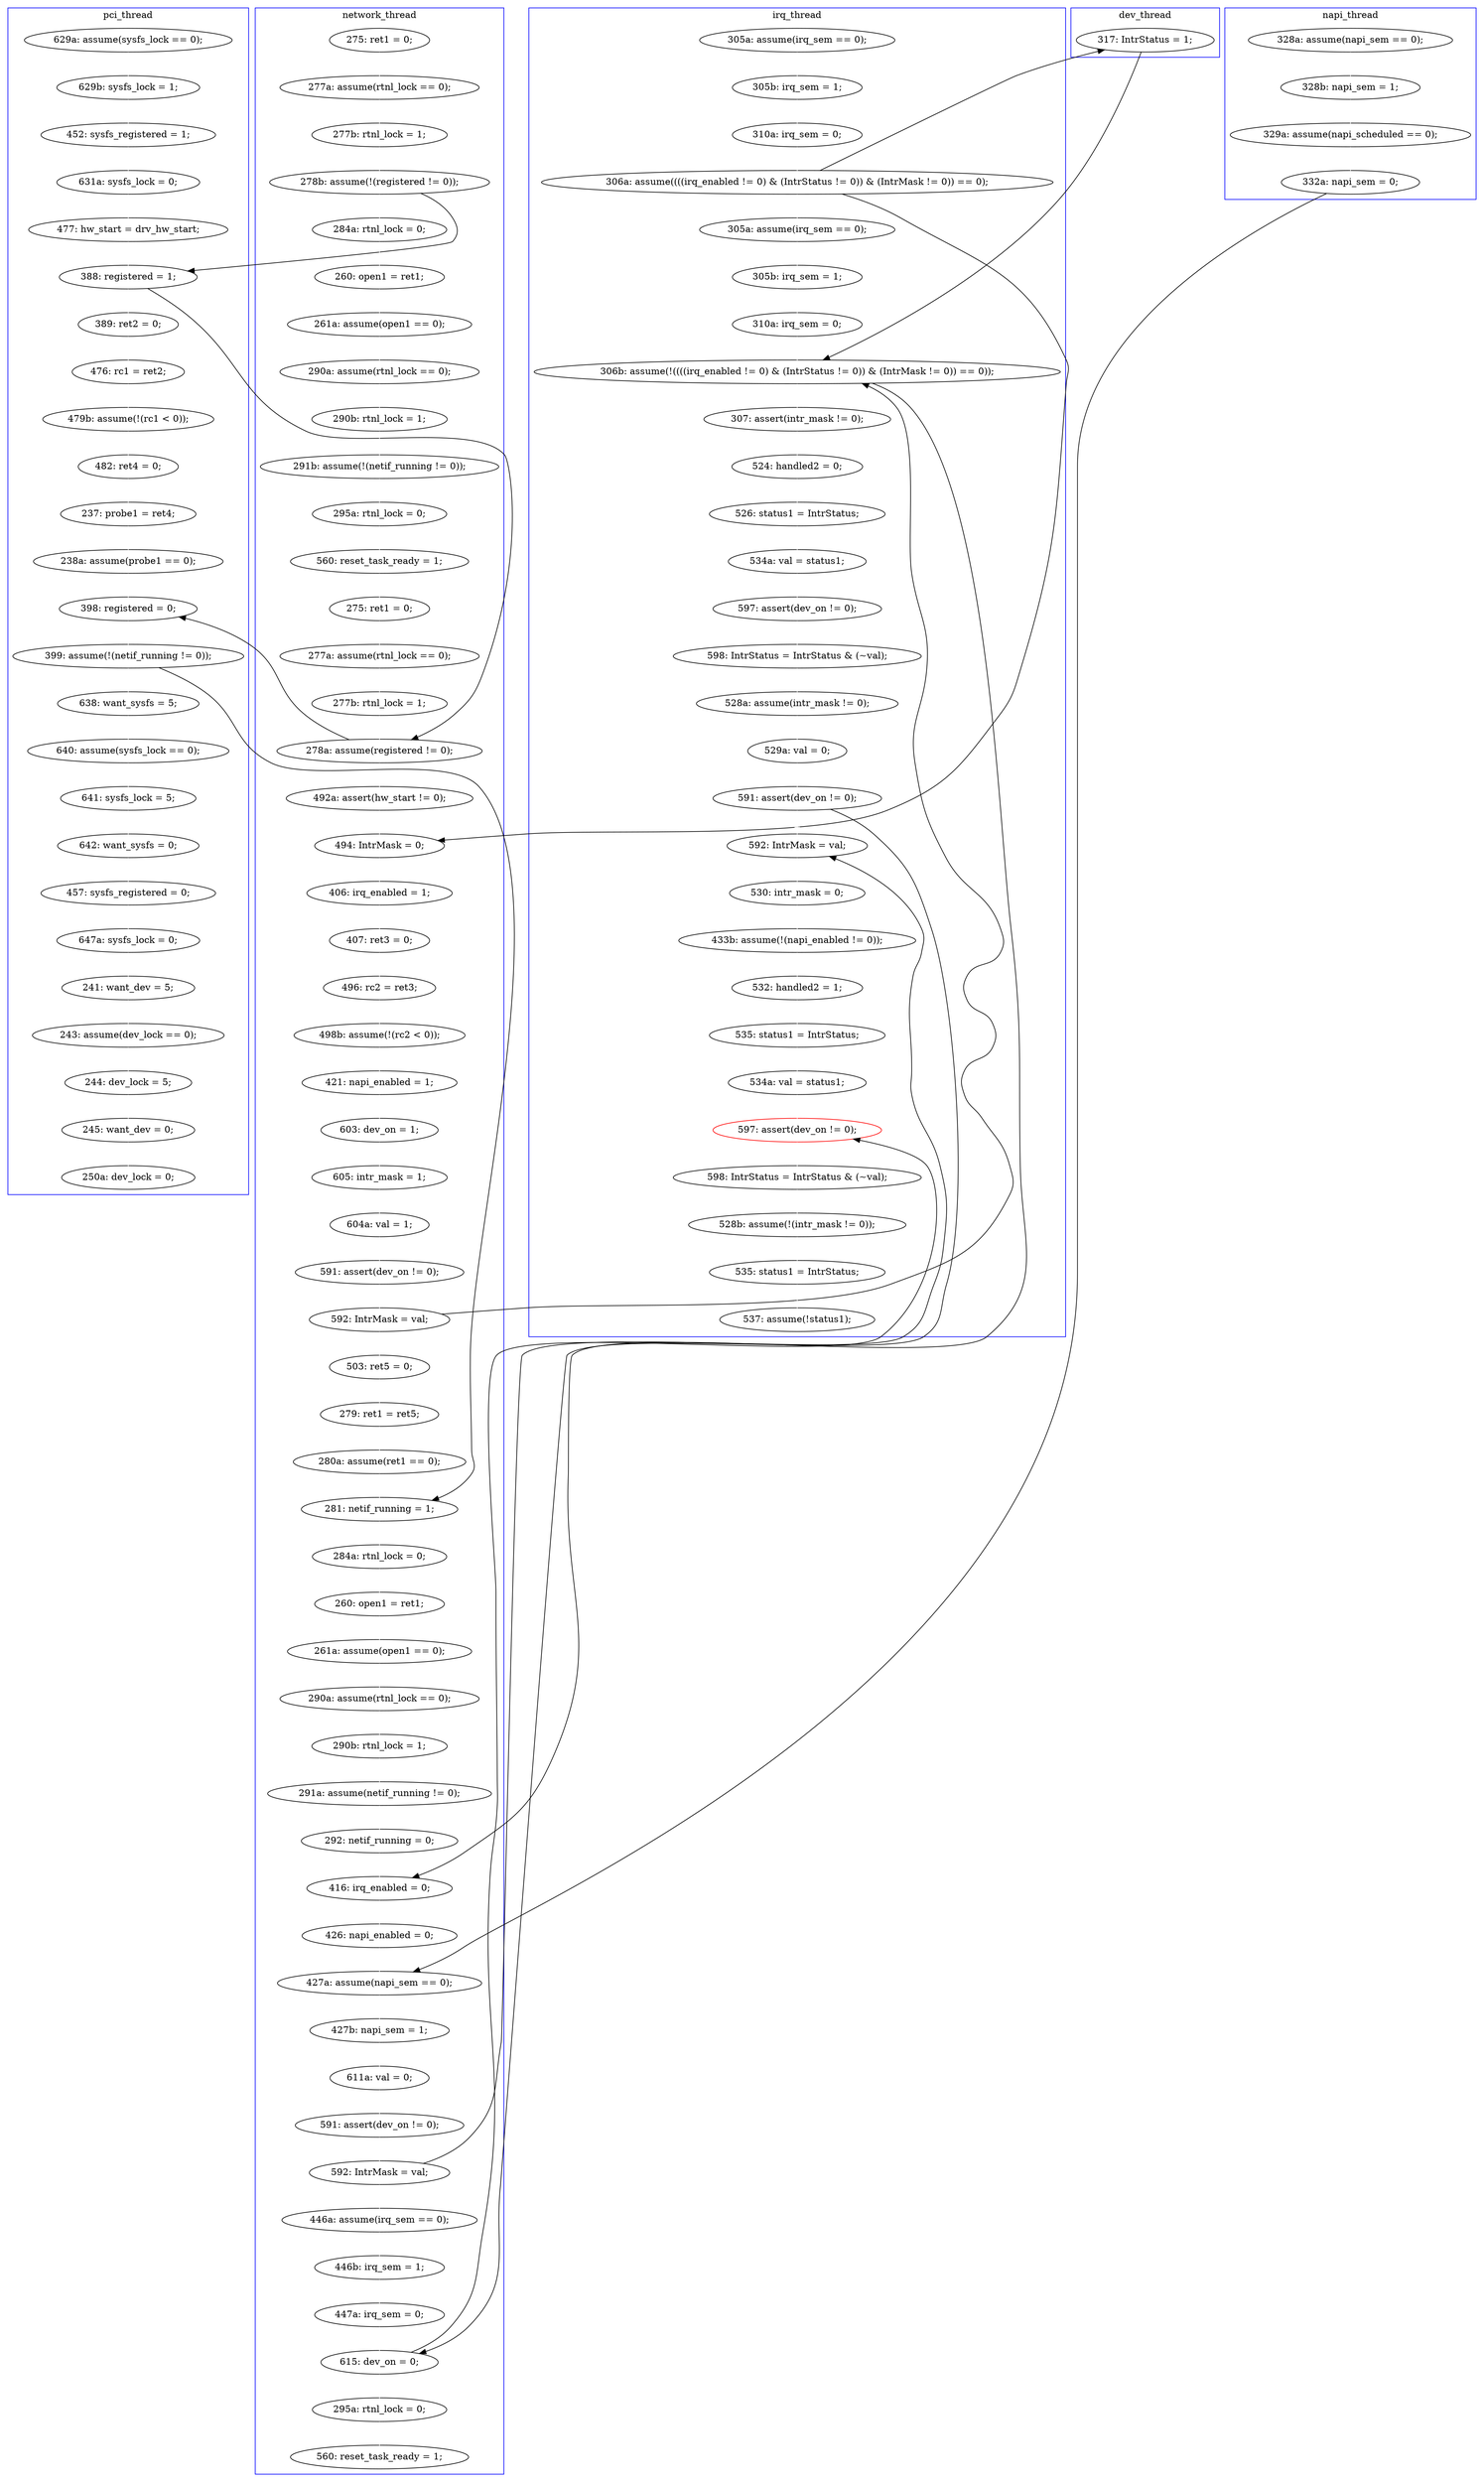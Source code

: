 digraph Counterexample {
	157 -> 158 [color = white, style = solid]
	99 -> 100 [color = white, style = solid]
	191 -> 196 [color = white, style = solid]
	154 -> 161 [color = white, style = solid]
	188 -> 190 [color = white, style = solid]
	40 -> 82 [color = black, style = solid, constraint = false]
	228 -> 229 [color = white, style = solid]
	40 -> 156 [color = white, style = solid]
	252 -> 254 [color = white, style = solid]
	269 -> 270 [color = white, style = solid]
	35 -> 59 [color = white, style = solid]
	120 -> 121 [color = white, style = solid]
	216 -> 217 [color = white, style = solid]
	56 -> 58 [color = white, style = solid]
	239 -> 268 [color = white, style = solid]
	58 -> 93 [color = white, style = solid]
	73 -> 75 [color = white, style = solid]
	59 -> 60 [color = white, style = solid]
	222 -> 225 [color = white, style = solid]
	124 -> 129 [color = white, style = solid]
	233 -> 239 [color = white, style = solid]
	173 -> 233 [color = white, style = solid]
	241 -> 244 [color = white, style = solid]
	229 -> 248 [color = white, style = solid]
	72 -> 73 [color = white, style = solid]
	108 -> 142 [color = white, style = solid]
	136 -> 137 [color = white, style = solid]
	98 -> 99 [color = white, style = solid]
	135 -> 136 [color = white, style = solid]
	270 -> 271 [color = white, style = solid]
	161 -> 162 [color = white, style = solid]
	67 -> 69 [color = white, style = solid]
	174 -> 177 [color = white, style = solid]
	166 -> 171 [color = white, style = solid]
	151 -> 154 [color = white, style = solid]
	105 -> 108 [color = white, style = solid]
	29 -> 30 [color = white, style = solid]
	209 -> 210 [color = white, style = solid]
	190 -> 191 [color = white, style = solid]
	203 -> 207 [color = white, style = solid]
	254 -> 255 [color = white, style = solid]
	162 -> 163 [color = black, style = solid, constraint = false]
	263 -> 266 [color = white, style = solid]
	268 -> 269 [color = white, style = solid]
	51 -> 52 [color = white, style = solid]
	150 -> 151 [color = white, style = solid]
	52 -> 56 [color = white, style = solid]
	124 -> 142 [color = black, style = solid, constraint = false]
	118 -> 120 [color = white, style = solid]
	237 -> 241 [color = white, style = solid]
	266 -> 282 [color = white, style = solid]
	210 -> 235 [color = white, style = solid]
	60 -> 63 [color = white, style = solid]
	282 -> 284 [color = white, style = solid]
	257 -> 261 [color = white, style = solid]
	86 -> 111 [color = white, style = solid]
	104 -> 105 [color = white, style = solid]
	163 -> 164 [color = white, style = solid]
	69 -> 86 [color = white, style = solid]
	179 -> 180 [color = white, style = solid]
	38 -> 40 [color = white, style = solid]
	241 -> 261 [color = black, style = solid, constraint = false]
	235 -> 236 [color = white, style = solid]
	180 -> 181 [color = white, style = solid]
	82 -> 163 [color = black, style = solid, constraint = false]
	37 -> 38 [color = white, style = solid]
	219 -> 221 [color = white, style = solid]
	36 -> 37 [color = white, style = solid]
	30 -> 35 [color = white, style = solid]
	140 -> 144 [color = white, style = solid]
	236 -> 237 [color = white, style = solid]
	100 -> 103 [color = white, style = solid]
	172 -> 173 [color = white, style = solid]
	158 -> 163 [color = white, style = solid]
	93 -> 98 [color = white, style = solid]
	164 -> 216 [color = white, style = solid]
	103 -> 104 [color = white, style = solid]
	75 -> 84 [color = white, style = solid]
	170 -> 174 [color = white, style = solid]
	28 -> 29 [color = white, style = solid]
	228 -> 241 [color = black, style = solid, constraint = false]
	177 -> 179 [color = white, style = solid]
	201 -> 202 [color = white, style = solid]
	146 -> 179 [color = black, style = solid, constraint = false]
	202 -> 203 [color = white, style = solid]
	142 -> 146 [color = white, style = solid]
	271 -> 273 [color = white, style = solid]
	137 -> 140 [color = white, style = solid]
	217 -> 219 [color = white, style = solid]
	144 -> 150 [color = white, style = solid]
	66 -> 67 [color = white, style = solid]
	156 -> 157 [color = white, style = solid]
	146 -> 166 [color = white, style = solid]
	84 -> 202 [color = black, style = solid, constraint = false]
	130 -> 135 [color = white, style = solid]
	255 -> 257 [color = white, style = solid]
	184 -> 187 [color = white, style = solid]
	207 -> 209 [color = white, style = solid]
	171 -> 172 [color = white, style = solid]
	40 -> 130 [color = black, style = solid, constraint = false]
	248 -> 252 [color = white, style = solid]
	121 -> 124 [color = white, style = solid]
	129 -> 130 [color = white, style = solid]
	261 -> 263 [color = white, style = solid]
	162 -> 170 [color = white, style = solid]
	163 -> 196 [color = black, style = solid, constraint = false]
	187 -> 188 [color = white, style = solid]
	244 -> 262 [color = white, style = solid]
	210 -> 229 [color = black, style = solid, constraint = false]
	111 -> 118 [color = white, style = solid]
	98 -> 124 [color = black, style = solid, constraint = false]
	181 -> 184 [color = white, style = solid]
	221 -> 222 [color = white, style = solid]
	226 -> 228 [color = white, style = solid]
	225 -> 226 [color = white, style = solid]
	35 -> 98 [color = black, style = solid, constraint = false]
	63 -> 66 [color = white, style = solid]
	196 -> 201 [color = white, style = solid]
	subgraph cluster4 {
		label = napi_thread
		color = blue
		73  [label = "328b: napi_sem = 1;"]
		72  [label = "328a: assume(napi_sem == 0);"]
		75  [label = "329a: assume(napi_scheduled == 0);"]
		84  [label = "332a: napi_sem = 0;"]
	}
	subgraph cluster7 {
		label = dev_thread
		color = blue
		82  [label = "317: IntrStatus = 1;"]
	}
	subgraph cluster3 {
		label = irq_thread
		color = blue
		282  [label = "535: status1 = IntrStatus;"]
		219  [label = "534a: val = status1;"]
		266  [label = "528b: assume(!(intr_mask != 0));"]
		216  [label = "524: handled2 = 0;"]
		284  [label = "537: assume(!status1);"]
		229  [label = "592: IntrMask = val;"]
		38  [label = "310a: irq_sem = 0;"]
		228  [label = "591: assert(dev_on != 0);"]
		248  [label = "530: intr_mask = 0;"]
		163  [label = "306b: assume(!((((irq_enabled != 0) & (IntrStatus != 0)) & (IntrMask != 0)) == 0));"]
		263  [label = "598: IntrStatus = IntrStatus & (~val);"]
		217  [label = "526: status1 = IntrStatus;"]
		40  [label = "306a: assume((((irq_enabled != 0) & (IntrStatus != 0)) & (IntrMask != 0)) == 0);"]
		222  [label = "598: IntrStatus = IntrStatus & (~val);"]
		158  [label = "310a: irq_sem = 0;"]
		252  [label = "433b: assume(!(napi_enabled != 0));"]
		36  [label = "305a: assume(irq_sem == 0);"]
		221  [label = "597: assert(dev_on != 0);"]
		157  [label = "305b: irq_sem = 1;"]
		225  [label = "528a: assume(intr_mask != 0);"]
		261  [label = "597: assert(dev_on != 0);", color = red]
		255  [label = "535: status1 = IntrStatus;"]
		37  [label = "305b: irq_sem = 1;"]
		226  [label = "529a: val = 0;"]
		254  [label = "532: handled2 = 1;"]
		156  [label = "305a: assume(irq_sem == 0);"]
		164  [label = "307: assert(intr_mask != 0);"]
		257  [label = "534a: val = status1;"]
	}
	subgraph cluster1 {
		label = pci_thread
		color = blue
		270  [label = "244: dev_lock = 5;"]
		271  [label = "245: want_dev = 0;"]
		273  [label = "250a: dev_lock = 0;"]
		98  [label = "388: registered = 1;"]
		58  [label = "631a: sysfs_lock = 0;"]
		99  [label = "389: ret2 = 0;"]
		166  [label = "638: want_sysfs = 5;"]
		233  [label = "457: sysfs_registered = 0;"]
		172  [label = "641: sysfs_lock = 5;"]
		105  [label = "237: probe1 = ret4;"]
		142  [label = "398: registered = 0;"]
		104  [label = "482: ret4 = 0;"]
		56  [label = "452: sysfs_registered = 1;"]
		173  [label = "642: want_sysfs = 0;"]
		93  [label = "477: hw_start = drv_hw_start;"]
		268  [label = "241: want_dev = 5;"]
		103  [label = "479b: assume(!(rc1 < 0));"]
		51  [label = "629a: assume(sysfs_lock == 0);"]
		146  [label = "399: assume(!(netif_running != 0));"]
		108  [label = "238a: assume(probe1 == 0);"]
		269  [label = "243: assume(dev_lock == 0);"]
		100  [label = "476: rc1 = ret2;"]
		239  [label = "647a: sysfs_lock = 0;"]
		52  [label = "629b: sysfs_lock = 1;"]
		171  [label = "640: assume(sysfs_lock == 0);"]
	}
	subgraph cluster2 {
		label = network_thread
		color = blue
		129  [label = "492a: assert(hw_start != 0);"]
		121  [label = "277b: rtnl_lock = 1;"]
		124  [label = "278a: assume(registered != 0);"]
		201  [label = "426: napi_enabled = 0;"]
		66  [label = "290a: assume(rtnl_lock == 0);"]
		188  [label = "290b: rtnl_lock = 1;"]
		135  [label = "406: irq_enabled = 1;"]
		118  [label = "275: ret1 = 0;"]
		187  [label = "290a: assume(rtnl_lock == 0);"]
		236  [label = "446b: irq_sem = 1;"]
		174  [label = "279: ret1 = ret5;"]
		262  [label = "560: reset_task_ready = 1;"]
		170  [label = "503: ret5 = 0;"]
		244  [label = "295a: rtnl_lock = 0;"]
		30  [label = "277b: rtnl_lock = 1;"]
		60  [label = "260: open1 = ret1;"]
		235  [label = "446a: assume(irq_sem == 0);"]
		207  [label = "611a: val = 0;"]
		202  [label = "427a: assume(napi_sem == 0);"]
		35  [label = "278b: assume(!(registered != 0));"]
		136  [label = "407: ret3 = 0;"]
		203  [label = "427b: napi_sem = 1;"]
		69  [label = "291b: assume(!(netif_running != 0));"]
		120  [label = "277a: assume(rtnl_lock == 0);"]
		177  [label = "280a: assume(ret1 == 0);"]
		181  [label = "260: open1 = ret1;"]
		190  [label = "291a: assume(netif_running != 0);"]
		150  [label = "603: dev_on = 1;"]
		86  [label = "295a: rtnl_lock = 0;"]
		28  [label = "275: ret1 = 0;"]
		137  [label = "496: rc2 = ret3;"]
		130  [label = "494: IntrMask = 0;"]
		196  [label = "416: irq_enabled = 0;"]
		144  [label = "421: napi_enabled = 1;"]
		154  [label = "604a: val = 1;"]
		59  [label = "284a: rtnl_lock = 0;"]
		184  [label = "261a: assume(open1 == 0);"]
		67  [label = "290b: rtnl_lock = 1;"]
		29  [label = "277a: assume(rtnl_lock == 0);"]
		209  [label = "591: assert(dev_on != 0);"]
		237  [label = "447a: irq_sem = 0;"]
		111  [label = "560: reset_task_ready = 1;"]
		140  [label = "498b: assume(!(rc2 < 0));"]
		63  [label = "261a: assume(open1 == 0);"]
		241  [label = "615: dev_on = 0;"]
		191  [label = "292: netif_running = 0;"]
		179  [label = "281: netif_running = 1;"]
		161  [label = "591: assert(dev_on != 0);"]
		162  [label = "592: IntrMask = val;"]
		210  [label = "592: IntrMask = val;"]
		151  [label = "605: intr_mask = 1;"]
		180  [label = "284a: rtnl_lock = 0;"]
	}
}